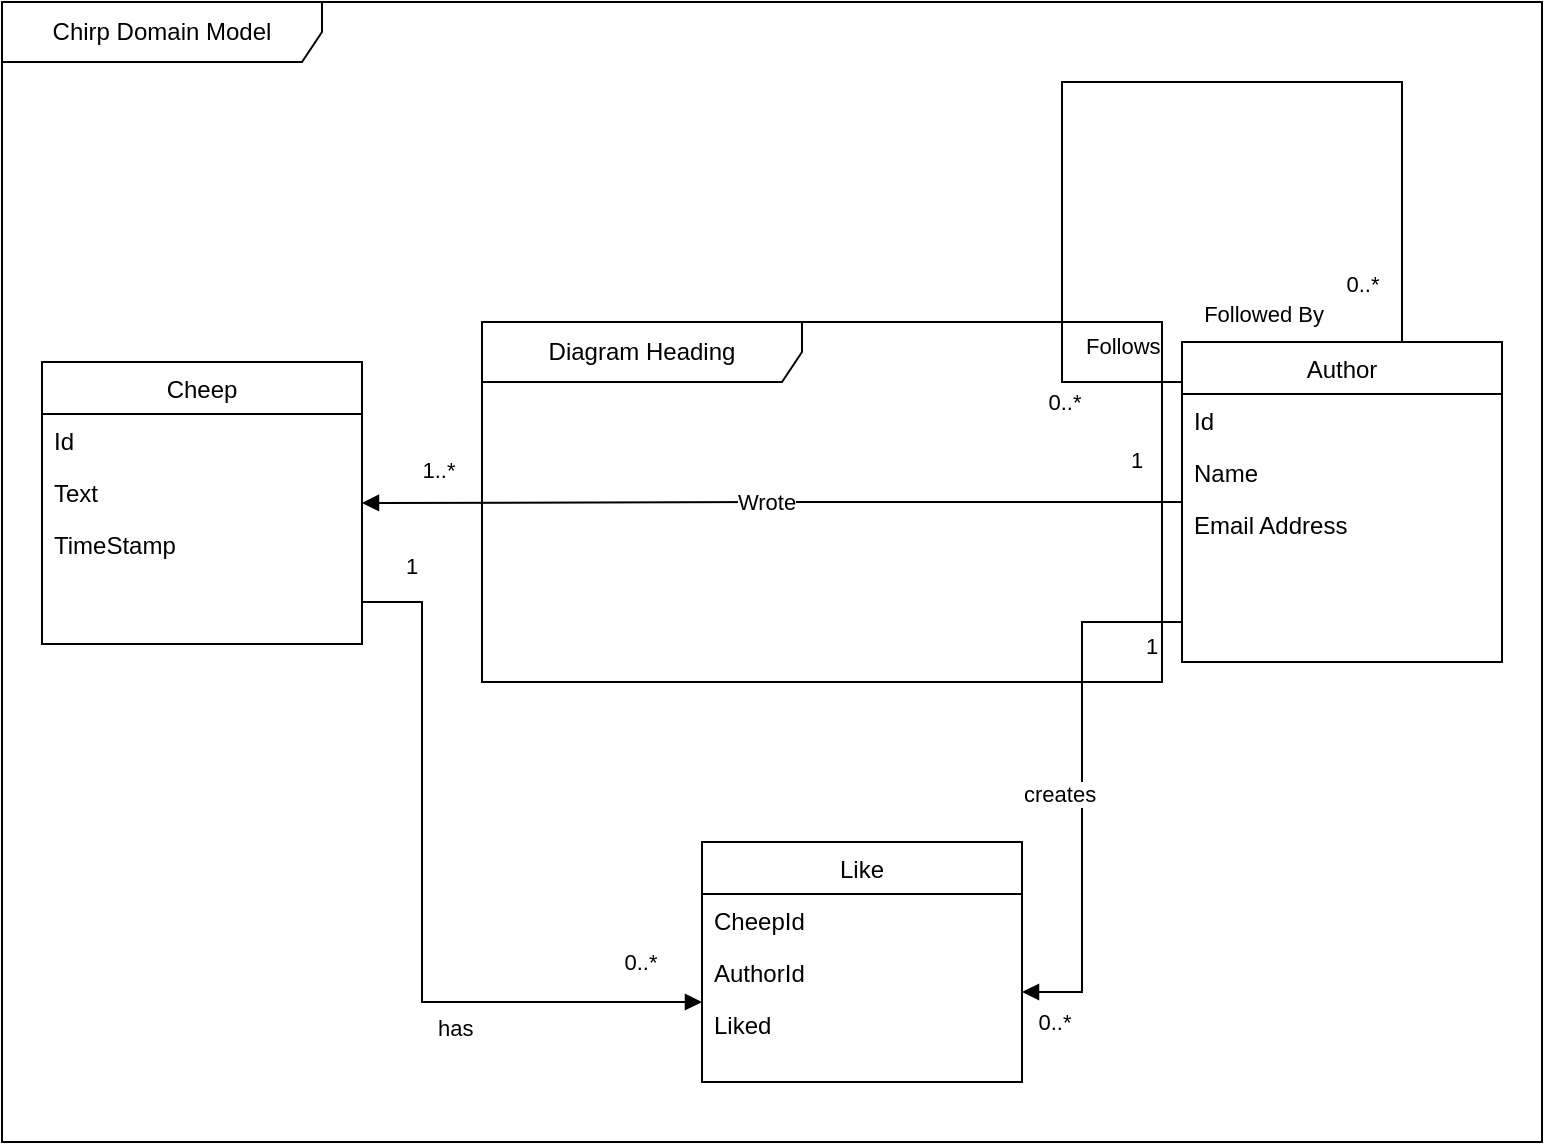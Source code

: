 <mxfile version="22.1.11" type="device">
  <diagram id="C5RBs43oDa-KdzZeNtuy" name="Page-1">
    <mxGraphModel dx="1209" dy="712" grid="1" gridSize="10" guides="1" tooltips="1" connect="1" arrows="1" fold="1" page="1" pageScale="1" pageWidth="827" pageHeight="1169" math="0" shadow="0">
      <root>
        <mxCell id="WIyWlLk6GJQsqaUBKTNV-0" />
        <mxCell id="WIyWlLk6GJQsqaUBKTNV-1" parent="WIyWlLk6GJQsqaUBKTNV-0" />
        <mxCell id="WEgGCY9cMTthNchidK0T-16" value="Cheep" style="swimlane;fontStyle=0;align=center;verticalAlign=top;childLayout=stackLayout;horizontal=1;startSize=26;horizontalStack=0;resizeParent=1;resizeLast=0;collapsible=1;marginBottom=0;rounded=0;shadow=0;strokeWidth=1;" parent="WIyWlLk6GJQsqaUBKTNV-1" vertex="1">
          <mxGeometry x="20" y="300" width="160" height="141" as="geometry">
            <mxRectangle x="230" y="140" width="160" height="26" as="alternateBounds" />
          </mxGeometry>
        </mxCell>
        <mxCell id="WEgGCY9cMTthNchidK0T-17" value="Id" style="text;align=left;verticalAlign=top;spacingLeft=4;spacingRight=4;overflow=hidden;rotatable=0;points=[[0,0.5],[1,0.5]];portConstraint=eastwest;" parent="WEgGCY9cMTthNchidK0T-16" vertex="1">
          <mxGeometry y="26" width="160" height="26" as="geometry" />
        </mxCell>
        <mxCell id="WEgGCY9cMTthNchidK0T-19" value="Text" style="text;align=left;verticalAlign=top;spacingLeft=4;spacingRight=4;overflow=hidden;rotatable=0;points=[[0,0.5],[1,0.5]];portConstraint=eastwest;rounded=0;shadow=0;html=0;" parent="WEgGCY9cMTthNchidK0T-16" vertex="1">
          <mxGeometry y="52" width="160" height="26" as="geometry" />
        </mxCell>
        <mxCell id="WEgGCY9cMTthNchidK0T-20" value="TimeStamp" style="text;align=left;verticalAlign=top;spacingLeft=4;spacingRight=4;overflow=hidden;rotatable=0;points=[[0,0.5],[1,0.5]];portConstraint=eastwest;rounded=0;shadow=0;html=0;" parent="WEgGCY9cMTthNchidK0T-16" vertex="1">
          <mxGeometry y="78" width="160" height="26" as="geometry" />
        </mxCell>
        <mxCell id="WEgGCY9cMTthNchidK0T-25" value="Like" style="swimlane;fontStyle=0;align=center;verticalAlign=top;childLayout=stackLayout;horizontal=1;startSize=26;horizontalStack=0;resizeParent=1;resizeLast=0;collapsible=1;marginBottom=0;rounded=0;shadow=0;strokeWidth=1;" parent="WIyWlLk6GJQsqaUBKTNV-1" vertex="1">
          <mxGeometry x="350" y="540" width="160" height="120" as="geometry">
            <mxRectangle x="230" y="140" width="160" height="26" as="alternateBounds" />
          </mxGeometry>
        </mxCell>
        <mxCell id="WEgGCY9cMTthNchidK0T-26" value="CheepId" style="text;align=left;verticalAlign=top;spacingLeft=4;spacingRight=4;overflow=hidden;rotatable=0;points=[[0,0.5],[1,0.5]];portConstraint=eastwest;" parent="WEgGCY9cMTthNchidK0T-25" vertex="1">
          <mxGeometry y="26" width="160" height="26" as="geometry" />
        </mxCell>
        <mxCell id="WEgGCY9cMTthNchidK0T-27" value="AuthorId" style="text;align=left;verticalAlign=top;spacingLeft=4;spacingRight=4;overflow=hidden;rotatable=0;points=[[0,0.5],[1,0.5]];portConstraint=eastwest;rounded=0;shadow=0;html=0;" parent="WEgGCY9cMTthNchidK0T-25" vertex="1">
          <mxGeometry y="52" width="160" height="26" as="geometry" />
        </mxCell>
        <mxCell id="WEgGCY9cMTthNchidK0T-34" value="Liked" style="text;align=left;verticalAlign=top;spacingLeft=4;spacingRight=4;overflow=hidden;rotatable=0;points=[[0,0.5],[1,0.5]];portConstraint=eastwest;rounded=0;shadow=0;html=0;" parent="WEgGCY9cMTthNchidK0T-25" vertex="1">
          <mxGeometry y="78" width="160" height="26" as="geometry" />
        </mxCell>
        <mxCell id="WEgGCY9cMTthNchidK0T-40" value="" style="endArrow=block;endFill=1;html=1;edgeStyle=orthogonalEdgeStyle;align=left;verticalAlign=top;rounded=0;" parent="WIyWlLk6GJQsqaUBKTNV-1" source="zkfFHV4jXpPFQw0GAbJ--0" target="WEgGCY9cMTthNchidK0T-16" edge="1">
          <mxGeometry x="-1" relative="1" as="geometry">
            <mxPoint x="250" y="170" as="sourcePoint" />
            <mxPoint x="250" y="160" as="targetPoint" />
          </mxGeometry>
        </mxCell>
        <mxCell id="WEgGCY9cMTthNchidK0T-42" value="1..*" style="edgeLabel;html=1;align=center;verticalAlign=middle;resizable=0;points=[];" parent="WEgGCY9cMTthNchidK0T-40" vertex="1" connectable="0">
          <mxGeometry x="0.816" y="-2" relative="1" as="geometry">
            <mxPoint y="-15" as="offset" />
          </mxGeometry>
        </mxCell>
        <mxCell id="WEgGCY9cMTthNchidK0T-43" value="Wrote" style="edgeLabel;html=1;align=center;verticalAlign=middle;resizable=0;points=[];" parent="WEgGCY9cMTthNchidK0T-40" vertex="1" connectable="0">
          <mxGeometry x="0.016" y="-1" relative="1" as="geometry">
            <mxPoint as="offset" />
          </mxGeometry>
        </mxCell>
        <mxCell id="WEgGCY9cMTthNchidK0T-60" value="1" style="edgeLabel;html=1;align=center;verticalAlign=middle;resizable=0;points=[];" parent="WEgGCY9cMTthNchidK0T-40" vertex="1" connectable="0">
          <mxGeometry x="-0.92" relative="1" as="geometry">
            <mxPoint x="-7" y="-21" as="offset" />
          </mxGeometry>
        </mxCell>
        <mxCell id="zkfFHV4jXpPFQw0GAbJ--0" value="Author" style="swimlane;fontStyle=0;align=center;verticalAlign=top;childLayout=stackLayout;horizontal=1;startSize=26;horizontalStack=0;resizeParent=1;resizeLast=0;collapsible=1;marginBottom=0;rounded=0;shadow=0;strokeWidth=1;" parent="WIyWlLk6GJQsqaUBKTNV-1" vertex="1">
          <mxGeometry x="590" y="290" width="160" height="160" as="geometry">
            <mxRectangle x="230" y="140" width="160" height="26" as="alternateBounds" />
          </mxGeometry>
        </mxCell>
        <mxCell id="zkfFHV4jXpPFQw0GAbJ--1" value="Id" style="text;align=left;verticalAlign=top;spacingLeft=4;spacingRight=4;overflow=hidden;rotatable=0;points=[[0,0.5],[1,0.5]];portConstraint=eastwest;" parent="zkfFHV4jXpPFQw0GAbJ--0" vertex="1">
          <mxGeometry y="26" width="160" height="26" as="geometry" />
        </mxCell>
        <mxCell id="zkfFHV4jXpPFQw0GAbJ--2" value="Name" style="text;align=left;verticalAlign=top;spacingLeft=4;spacingRight=4;overflow=hidden;rotatable=0;points=[[0,0.5],[1,0.5]];portConstraint=eastwest;rounded=0;shadow=0;html=0;" parent="zkfFHV4jXpPFQw0GAbJ--0" vertex="1">
          <mxGeometry y="52" width="160" height="26" as="geometry" />
        </mxCell>
        <mxCell id="WEgGCY9cMTthNchidK0T-15" value="Email Address" style="text;align=left;verticalAlign=top;spacingLeft=4;spacingRight=4;overflow=hidden;rotatable=0;points=[[0,0.5],[1,0.5]];portConstraint=eastwest;rounded=0;shadow=0;html=0;" parent="zkfFHV4jXpPFQw0GAbJ--0" vertex="1">
          <mxGeometry y="78" width="160" height="26" as="geometry" />
        </mxCell>
        <mxCell id="WEgGCY9cMTthNchidK0T-49" value="" style="endArrow=none;html=1;edgeStyle=orthogonalEdgeStyle;rounded=0;" parent="WIyWlLk6GJQsqaUBKTNV-1" source="zkfFHV4jXpPFQw0GAbJ--0" target="zkfFHV4jXpPFQw0GAbJ--0" edge="1">
          <mxGeometry relative="1" as="geometry">
            <mxPoint x="320" y="80" as="sourcePoint" />
            <mxPoint x="640" y="180" as="targetPoint" />
            <Array as="points">
              <mxPoint x="700" y="160" />
              <mxPoint x="530" y="160" />
              <mxPoint x="530" y="310" />
            </Array>
          </mxGeometry>
        </mxCell>
        <mxCell id="WEgGCY9cMTthNchidK0T-50" value="Follows&lt;br&gt;" style="edgeLabel;resizable=0;html=1;align=left;verticalAlign=bottom;" parent="WEgGCY9cMTthNchidK0T-49" connectable="0" vertex="1">
          <mxGeometry x="-1" relative="1" as="geometry">
            <mxPoint x="-160" y="10" as="offset" />
          </mxGeometry>
        </mxCell>
        <mxCell id="WEgGCY9cMTthNchidK0T-51" value="Followed By" style="edgeLabel;resizable=0;html=1;align=right;verticalAlign=bottom;" parent="WEgGCY9cMTthNchidK0T-49" connectable="0" vertex="1">
          <mxGeometry x="1" relative="1" as="geometry">
            <mxPoint x="71" y="-26" as="offset" />
          </mxGeometry>
        </mxCell>
        <mxCell id="WEgGCY9cMTthNchidK0T-57" value="0..*" style="edgeLabel;html=1;align=center;verticalAlign=middle;resizable=0;points=[];" parent="WEgGCY9cMTthNchidK0T-49" vertex="1" connectable="0">
          <mxGeometry x="0.886" y="1" relative="1" as="geometry">
            <mxPoint x="-30" y="11" as="offset" />
          </mxGeometry>
        </mxCell>
        <mxCell id="WEgGCY9cMTthNchidK0T-59" value="0..*" style="edgeLabel;html=1;align=center;verticalAlign=middle;resizable=0;points=[];" parent="WEgGCY9cMTthNchidK0T-49" vertex="1" connectable="0">
          <mxGeometry x="-0.877" relative="1" as="geometry">
            <mxPoint x="-20" y="2" as="offset" />
          </mxGeometry>
        </mxCell>
        <mxCell id="WEgGCY9cMTthNchidK0T-68" value="creates" style="endArrow=block;endFill=1;html=1;edgeStyle=orthogonalEdgeStyle;align=left;verticalAlign=top;rounded=0;" parent="WIyWlLk6GJQsqaUBKTNV-1" source="zkfFHV4jXpPFQw0GAbJ--0" target="WEgGCY9cMTthNchidK0T-25" edge="1">
          <mxGeometry x="-0.077" y="-30" relative="1" as="geometry">
            <mxPoint x="560" y="570" as="sourcePoint" />
            <mxPoint x="710" y="580" as="targetPoint" />
            <Array as="points">
              <mxPoint x="540" y="430" />
              <mxPoint x="540" y="615" />
            </Array>
            <mxPoint x="-1" as="offset" />
          </mxGeometry>
        </mxCell>
        <mxCell id="WEgGCY9cMTthNchidK0T-69" value="1" style="edgeLabel;resizable=0;html=1;align=left;verticalAlign=bottom;" parent="WEgGCY9cMTthNchidK0T-68" connectable="0" vertex="1">
          <mxGeometry x="-1" relative="1" as="geometry">
            <mxPoint x="-20" y="20" as="offset" />
          </mxGeometry>
        </mxCell>
        <mxCell id="WEgGCY9cMTthNchidK0T-70" value="0..*" style="edgeLabel;html=1;align=center;verticalAlign=middle;resizable=0;points=[];" parent="WEgGCY9cMTthNchidK0T-68" vertex="1" connectable="0">
          <mxGeometry x="0.878" y="2" relative="1" as="geometry">
            <mxPoint y="13" as="offset" />
          </mxGeometry>
        </mxCell>
        <mxCell id="WEgGCY9cMTthNchidK0T-71" value="has" style="endArrow=block;endFill=1;html=1;edgeStyle=orthogonalEdgeStyle;align=left;verticalAlign=top;rounded=0;" parent="WIyWlLk6GJQsqaUBKTNV-1" source="WEgGCY9cMTthNchidK0T-16" target="WEgGCY9cMTthNchidK0T-25" edge="1">
          <mxGeometry x="0.273" relative="1" as="geometry">
            <mxPoint x="120" y="420" as="sourcePoint" />
            <mxPoint x="250" y="600" as="targetPoint" />
            <Array as="points">
              <mxPoint x="210" y="420" />
              <mxPoint x="210" y="620" />
            </Array>
            <mxPoint as="offset" />
          </mxGeometry>
        </mxCell>
        <mxCell id="WEgGCY9cMTthNchidK0T-72" value="1" style="edgeLabel;resizable=0;html=1;align=left;verticalAlign=bottom;" parent="WEgGCY9cMTthNchidK0T-71" connectable="0" vertex="1">
          <mxGeometry x="-1" relative="1" as="geometry">
            <mxPoint x="20" y="-10" as="offset" />
          </mxGeometry>
        </mxCell>
        <mxCell id="WEgGCY9cMTthNchidK0T-73" value="0..*" style="edgeLabel;html=1;align=center;verticalAlign=middle;resizable=0;points=[];" parent="WEgGCY9cMTthNchidK0T-71" vertex="1" connectable="0">
          <mxGeometry x="0.832" y="1" relative="1" as="geometry">
            <mxPoint y="-19" as="offset" />
          </mxGeometry>
        </mxCell>
        <mxCell id="dkVOiZfxlp2z4xn-JJ0f-0" value="Diagram Heading" style="shape=umlFrame;whiteSpace=wrap;html=1;pointerEvents=0;recursiveResize=0;container=1;collapsible=0;width=160;" vertex="1" parent="WIyWlLk6GJQsqaUBKTNV-1">
          <mxGeometry x="240" y="280" width="340" height="180" as="geometry" />
        </mxCell>
        <mxCell id="dkVOiZfxlp2z4xn-JJ0f-1" value="Chirp Domain Model" style="shape=umlFrame;whiteSpace=wrap;html=1;pointerEvents=0;recursiveResize=0;container=1;collapsible=0;width=160;" vertex="1" parent="WIyWlLk6GJQsqaUBKTNV-1">
          <mxGeometry y="120" width="770" height="570" as="geometry" />
        </mxCell>
      </root>
    </mxGraphModel>
  </diagram>
</mxfile>
